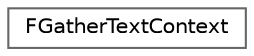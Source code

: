 digraph "Graphical Class Hierarchy"
{
 // INTERACTIVE_SVG=YES
 // LATEX_PDF_SIZE
  bgcolor="transparent";
  edge [fontname=Helvetica,fontsize=10,labelfontname=Helvetica,labelfontsize=10];
  node [fontname=Helvetica,fontsize=10,shape=box,height=0.2,width=0.4];
  rankdir="LR";
  Node0 [id="Node000000",label="FGatherTextContext",height=0.2,width=0.4,color="grey40", fillcolor="white", style="filled",URL="$d4/d98/structFGatherTextContext.html",tooltip=" "];
}
